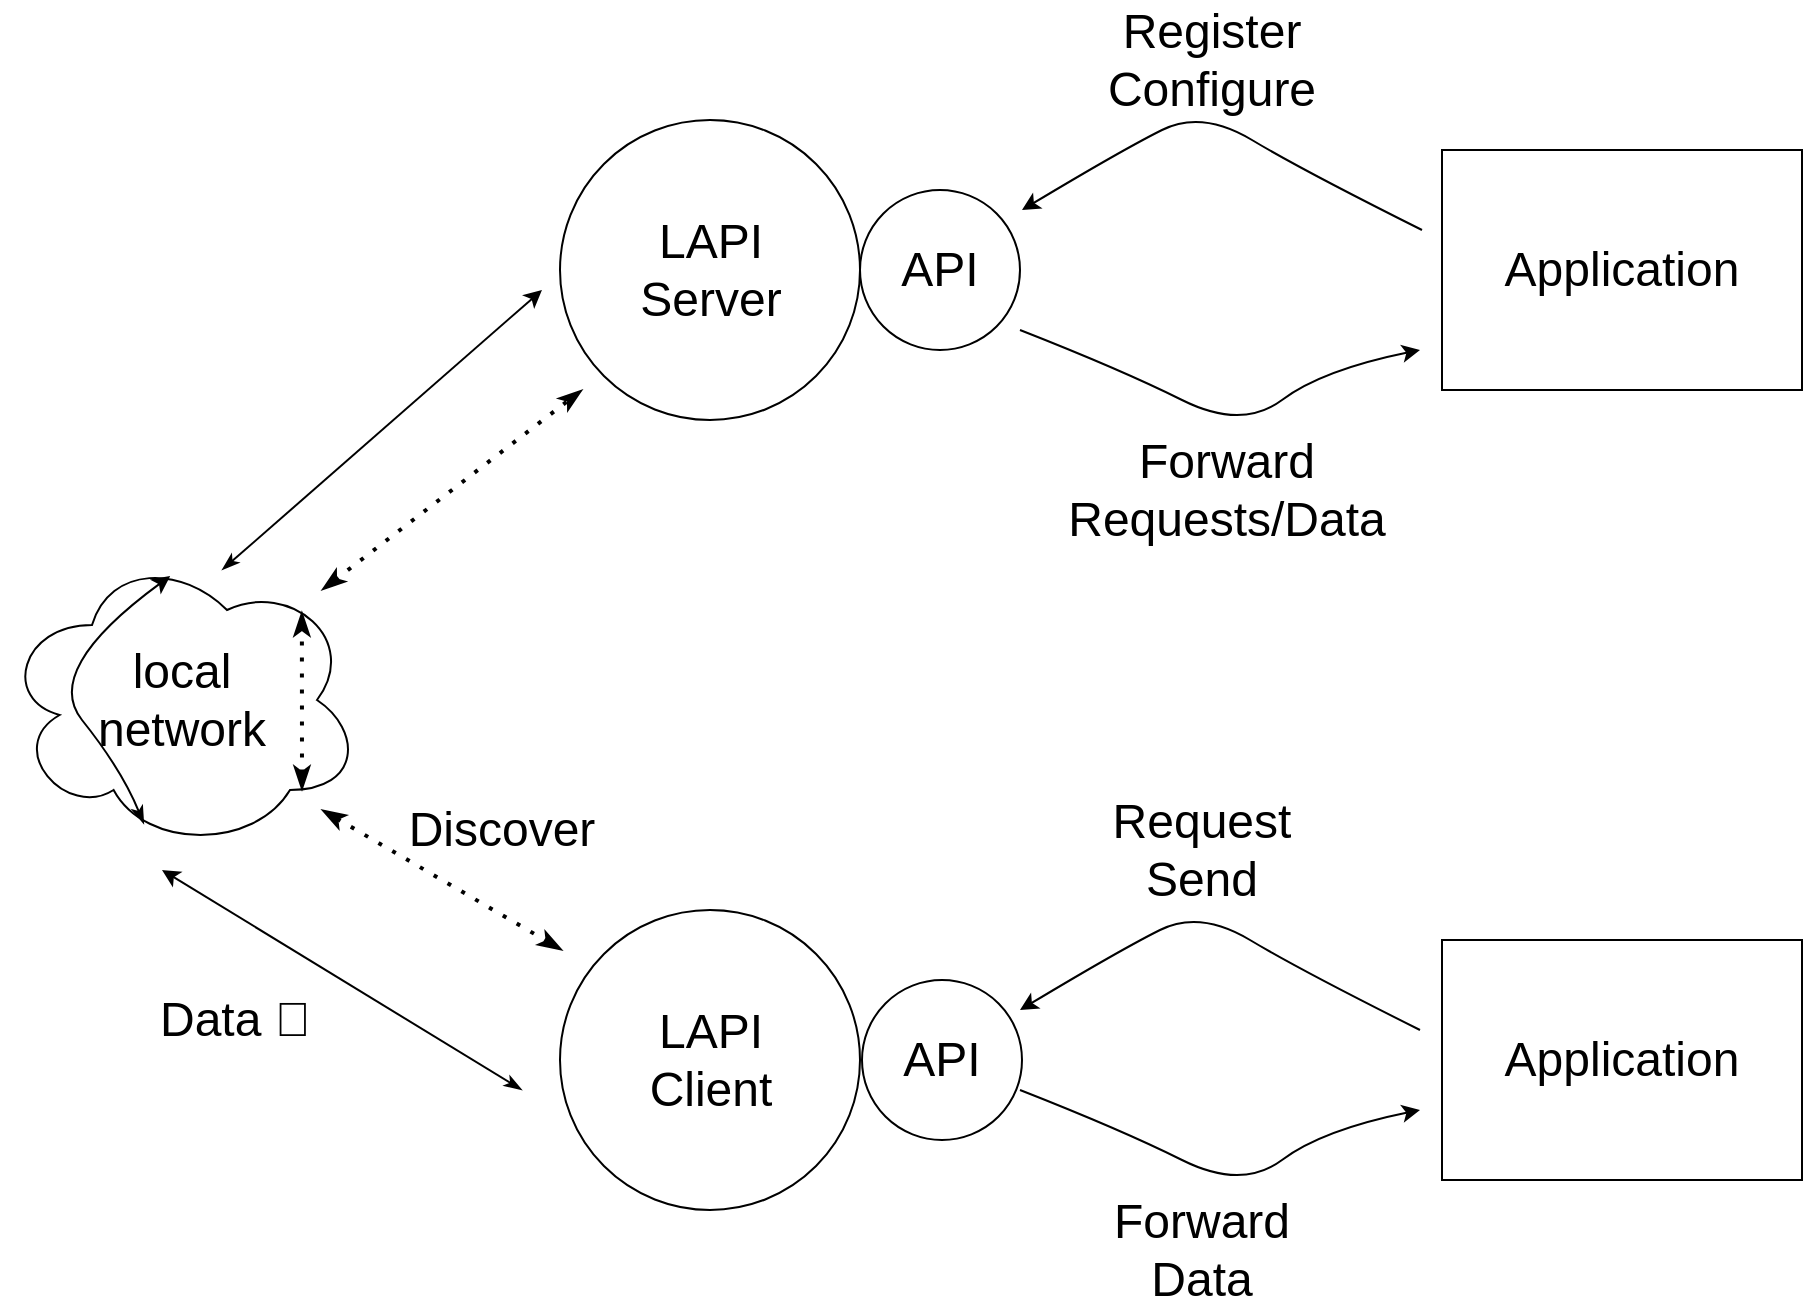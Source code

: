 <mxfile version="14.9.2" type="device"><diagram id="fZ5wGydS-6JGdtBuI0rJ" name="Page-1"><mxGraphModel dx="1422" dy="723" grid="1" gridSize="10" guides="1" tooltips="1" connect="1" arrows="1" fold="1" page="1" pageScale="1" pageWidth="1169" pageHeight="827" math="0" shadow="0"><root><mxCell id="0"/><mxCell id="1" parent="0"/><mxCell id="1wNuwfPI0nw2S83nc-kG-10" value="" style="group" vertex="1" connectable="0" parent="1"><mxGeometry x="60" y="280" width="180" height="150" as="geometry"/></mxCell><mxCell id="1wNuwfPI0nw2S83nc-kG-3" value="" style="ellipse;shape=cloud;whiteSpace=wrap;html=1;fontSize=24;" vertex="1" parent="1wNuwfPI0nw2S83nc-kG-10"><mxGeometry width="180" height="150" as="geometry"/></mxCell><mxCell id="1wNuwfPI0nw2S83nc-kG-4" value="local network" style="text;html=1;strokeColor=none;fillColor=none;align=center;verticalAlign=middle;whiteSpace=wrap;rounded=0;fontSize=24;" vertex="1" parent="1wNuwfPI0nw2S83nc-kG-10"><mxGeometry x="45" y="47.5" width="90" height="55" as="geometry"/></mxCell><mxCell id="1wNuwfPI0nw2S83nc-kG-29" value="" style="curved=1;endArrow=classic;html=1;fontSize=24;exitX=0.394;exitY=0.913;exitDx=0;exitDy=0;exitPerimeter=0;entryX=0.467;entryY=0.087;entryDx=0;entryDy=0;entryPerimeter=0;startArrow=classicThin;startFill=1;" edge="1" parent="1wNuwfPI0nw2S83nc-kG-10" source="1wNuwfPI0nw2S83nc-kG-3" target="1wNuwfPI0nw2S83nc-kG-3"><mxGeometry width="50" height="50" relative="1" as="geometry"><mxPoint x="530" y="40" as="sourcePoint"/><mxPoint x="480" y="90" as="targetPoint"/><Array as="points"><mxPoint x="60" y="110"/><mxPoint x="20" y="60"/></Array></mxGeometry></mxCell><mxCell id="1wNuwfPI0nw2S83nc-kG-13" value="" style="group" vertex="1" connectable="0" parent="1"><mxGeometry x="780" y="80" width="180" height="120" as="geometry"/></mxCell><mxCell id="1wNuwfPI0nw2S83nc-kG-9" value="" style="rounded=0;whiteSpace=wrap;html=1;fontSize=24;" vertex="1" parent="1wNuwfPI0nw2S83nc-kG-13"><mxGeometry width="180" height="120" as="geometry"/></mxCell><mxCell id="1wNuwfPI0nw2S83nc-kG-12" value="Application" style="text;html=1;strokeColor=none;fillColor=none;align=center;verticalAlign=middle;whiteSpace=wrap;rounded=0;fontSize=24;" vertex="1" parent="1wNuwfPI0nw2S83nc-kG-13"><mxGeometry x="25" y="50" width="130" height="20" as="geometry"/></mxCell><mxCell id="1wNuwfPI0nw2S83nc-kG-16" value="" style="group" vertex="1" connectable="0" parent="1"><mxGeometry x="780" y="475" width="180" height="120" as="geometry"/></mxCell><mxCell id="1wNuwfPI0nw2S83nc-kG-14" value="" style="rounded=0;whiteSpace=wrap;html=1;fontSize=24;" vertex="1" parent="1wNuwfPI0nw2S83nc-kG-16"><mxGeometry width="180" height="120" as="geometry"/></mxCell><mxCell id="1wNuwfPI0nw2S83nc-kG-15" value="Application" style="text;html=1;strokeColor=none;fillColor=none;align=center;verticalAlign=middle;whiteSpace=wrap;rounded=0;fontSize=24;" vertex="1" parent="1wNuwfPI0nw2S83nc-kG-16"><mxGeometry x="25" y="50" width="130" height="20" as="geometry"/></mxCell><mxCell id="1wNuwfPI0nw2S83nc-kG-20" value="" style="group" vertex="1" connectable="0" parent="1"><mxGeometry x="339" y="65" width="230" height="150" as="geometry"/></mxCell><mxCell id="1wNuwfPI0nw2S83nc-kG-5" value="" style="group" vertex="1" connectable="0" parent="1wNuwfPI0nw2S83nc-kG-20"><mxGeometry width="150" height="150" as="geometry"/></mxCell><mxCell id="1wNuwfPI0nw2S83nc-kG-1" value="" style="ellipse;whiteSpace=wrap;html=1;aspect=fixed;" vertex="1" parent="1wNuwfPI0nw2S83nc-kG-5"><mxGeometry width="150" height="150" as="geometry"/></mxCell><mxCell id="1wNuwfPI0nw2S83nc-kG-2" value="LAPI Server" style="text;html=1;strokeColor=none;fillColor=none;align=center;verticalAlign=middle;whiteSpace=wrap;rounded=0;fontSize=24;" vertex="1" parent="1wNuwfPI0nw2S83nc-kG-5"><mxGeometry x="37.5" y="48.75" width="75" height="52.5" as="geometry"/></mxCell><mxCell id="1wNuwfPI0nw2S83nc-kG-17" value="" style="ellipse;whiteSpace=wrap;html=1;aspect=fixed;fontSize=24;" vertex="1" parent="1wNuwfPI0nw2S83nc-kG-20"><mxGeometry x="150" y="35" width="80" height="80" as="geometry"/></mxCell><mxCell id="1wNuwfPI0nw2S83nc-kG-19" value="API" style="text;html=1;strokeColor=none;fillColor=none;align=center;verticalAlign=middle;whiteSpace=wrap;rounded=0;fontSize=24;" vertex="1" parent="1wNuwfPI0nw2S83nc-kG-20"><mxGeometry x="170" y="65" width="40" height="20" as="geometry"/></mxCell><mxCell id="1wNuwfPI0nw2S83nc-kG-22" value="" style="group" vertex="1" connectable="0" parent="1"><mxGeometry x="339" y="460" width="231" height="150" as="geometry"/></mxCell><mxCell id="1wNuwfPI0nw2S83nc-kG-6" value="" style="group" vertex="1" connectable="0" parent="1wNuwfPI0nw2S83nc-kG-22"><mxGeometry width="150" height="150" as="geometry"/></mxCell><mxCell id="1wNuwfPI0nw2S83nc-kG-11" value="" style="group" vertex="1" connectable="0" parent="1wNuwfPI0nw2S83nc-kG-6"><mxGeometry width="150" height="150" as="geometry"/></mxCell><mxCell id="1wNuwfPI0nw2S83nc-kG-7" value="" style="ellipse;whiteSpace=wrap;html=1;aspect=fixed;" vertex="1" parent="1wNuwfPI0nw2S83nc-kG-11"><mxGeometry width="150" height="150" as="geometry"/></mxCell><mxCell id="1wNuwfPI0nw2S83nc-kG-8" value="LAPI Client" style="text;html=1;strokeColor=none;fillColor=none;align=center;verticalAlign=middle;whiteSpace=wrap;rounded=0;fontSize=24;" vertex="1" parent="1wNuwfPI0nw2S83nc-kG-11"><mxGeometry x="37.5" y="48.75" width="75" height="52.5" as="geometry"/></mxCell><mxCell id="1wNuwfPI0nw2S83nc-kG-18" value="" style="ellipse;whiteSpace=wrap;html=1;aspect=fixed;fontSize=24;" vertex="1" parent="1wNuwfPI0nw2S83nc-kG-22"><mxGeometry x="151" y="35" width="80" height="80" as="geometry"/></mxCell><mxCell id="1wNuwfPI0nw2S83nc-kG-21" value="API" style="text;html=1;strokeColor=none;fillColor=none;align=center;verticalAlign=middle;whiteSpace=wrap;rounded=0;fontSize=24;" vertex="1" parent="1wNuwfPI0nw2S83nc-kG-22"><mxGeometry x="171" y="65" width="40" height="20" as="geometry"/></mxCell><mxCell id="1wNuwfPI0nw2S83nc-kG-24" value="" style="curved=1;endArrow=classic;html=1;fontSize=24;" edge="1" parent="1"><mxGeometry width="50" height="50" relative="1" as="geometry"><mxPoint x="770" y="120" as="sourcePoint"/><mxPoint x="570" y="110" as="targetPoint"/><Array as="points"><mxPoint x="710" y="90"/><mxPoint x="660" y="60"/><mxPoint x="620" y="80"/></Array></mxGeometry></mxCell><mxCell id="1wNuwfPI0nw2S83nc-kG-25" value="" style="curved=1;endArrow=classic;html=1;fontSize=24;" edge="1" parent="1"><mxGeometry width="50" height="50" relative="1" as="geometry"><mxPoint x="769" y="520" as="sourcePoint"/><mxPoint x="569" y="510" as="targetPoint"/><Array as="points"><mxPoint x="709" y="490"/><mxPoint x="659" y="460"/><mxPoint x="619" y="480"/></Array></mxGeometry></mxCell><mxCell id="1wNuwfPI0nw2S83nc-kG-26" value="" style="curved=1;endArrow=classic;html=1;fontSize=24;" edge="1" parent="1"><mxGeometry width="50" height="50" relative="1" as="geometry"><mxPoint x="569" y="170" as="sourcePoint"/><mxPoint x="769" y="180" as="targetPoint"/><Array as="points"><mxPoint x="620" y="190"/><mxPoint x="680" y="220"/><mxPoint x="720" y="190"/></Array></mxGeometry></mxCell><mxCell id="1wNuwfPI0nw2S83nc-kG-27" value="" style="curved=1;endArrow=classic;html=1;fontSize=24;" edge="1" parent="1"><mxGeometry width="50" height="50" relative="1" as="geometry"><mxPoint x="569" y="550" as="sourcePoint"/><mxPoint x="769" y="560" as="targetPoint"/><Array as="points"><mxPoint x="620" y="570"/><mxPoint x="680" y="600"/><mxPoint x="720" y="570"/></Array></mxGeometry></mxCell><mxCell id="1wNuwfPI0nw2S83nc-kG-28" value="" style="endArrow=classic;html=1;fontSize=24;startArrow=classicThin;startFill=1;" edge="1" parent="1"><mxGeometry width="50" height="50" relative="1" as="geometry"><mxPoint x="170" y="290" as="sourcePoint"/><mxPoint x="330" y="150" as="targetPoint"/></mxGeometry></mxCell><mxCell id="1wNuwfPI0nw2S83nc-kG-30" value="" style="endArrow=classic;html=1;fontSize=24;startArrow=classicThin;startFill=1;" edge="1" parent="1"><mxGeometry width="50" height="50" relative="1" as="geometry"><mxPoint x="320" y="550" as="sourcePoint"/><mxPoint x="140" y="440" as="targetPoint"/></mxGeometry></mxCell><mxCell id="1wNuwfPI0nw2S83nc-kG-31" value="" style="endArrow=classicThin;dashed=1;html=1;dashPattern=1 3;strokeWidth=2;fontSize=24;startArrow=classicThin;startFill=1;endFill=1;" edge="1" parent="1"><mxGeometry width="50" height="50" relative="1" as="geometry"><mxPoint x="340" y="480" as="sourcePoint"/><mxPoint x="220" y="410" as="targetPoint"/></mxGeometry></mxCell><mxCell id="1wNuwfPI0nw2S83nc-kG-32" value="" style="endArrow=classicThin;dashed=1;html=1;dashPattern=1 3;strokeWidth=2;fontSize=24;entryX=0.833;entryY=0.207;entryDx=0;entryDy=0;entryPerimeter=0;startArrow=classicThin;startFill=1;endFill=1;" edge="1" parent="1" target="1wNuwfPI0nw2S83nc-kG-3"><mxGeometry width="50" height="50" relative="1" as="geometry"><mxPoint x="210" y="400" as="sourcePoint"/><mxPoint x="590" y="320" as="targetPoint"/></mxGeometry></mxCell><mxCell id="1wNuwfPI0nw2S83nc-kG-33" value="" style="endArrow=classicThin;dashed=1;html=1;dashPattern=1 3;strokeWidth=2;fontSize=24;startArrow=classicThin;startFill=1;endFill=1;" edge="1" parent="1"><mxGeometry width="50" height="50" relative="1" as="geometry"><mxPoint x="220" y="300" as="sourcePoint"/><mxPoint x="350" y="200" as="targetPoint"/></mxGeometry></mxCell><mxCell id="1wNuwfPI0nw2S83nc-kG-34" value="Discover" style="text;html=1;strokeColor=none;fillColor=none;align=center;verticalAlign=middle;whiteSpace=wrap;rounded=0;fontSize=24;" vertex="1" parent="1"><mxGeometry x="260" y="410" width="100" height="20" as="geometry"/></mxCell><mxCell id="1wNuwfPI0nw2S83nc-kG-35" value="Data&amp;nbsp;🔐&amp;nbsp;" style="text;html=1;strokeColor=none;fillColor=none;align=center;verticalAlign=middle;whiteSpace=wrap;rounded=0;fontSize=24;" vertex="1" parent="1"><mxGeometry x="130" y="500" width="100" height="30" as="geometry"/></mxCell><mxCell id="1wNuwfPI0nw2S83nc-kG-36" value="Register Configure" style="text;html=1;strokeColor=none;fillColor=none;align=center;verticalAlign=middle;whiteSpace=wrap;rounded=0;fontSize=24;" vertex="1" parent="1"><mxGeometry x="600" y="5" width="130" height="60" as="geometry"/></mxCell><mxCell id="1wNuwfPI0nw2S83nc-kG-37" value="Request&lt;br&gt;Send" style="text;html=1;strokeColor=none;fillColor=none;align=center;verticalAlign=middle;whiteSpace=wrap;rounded=0;fontSize=24;" vertex="1" parent="1"><mxGeometry x="610" y="400" width="100" height="60" as="geometry"/></mxCell><mxCell id="1wNuwfPI0nw2S83nc-kG-38" value="Forward&lt;br&gt;Requests/Data" style="text;html=1;strokeColor=none;fillColor=none;align=center;verticalAlign=middle;whiteSpace=wrap;rounded=0;fontSize=24;" vertex="1" parent="1"><mxGeometry x="585" y="220" width="175" height="60" as="geometry"/></mxCell><mxCell id="1wNuwfPI0nw2S83nc-kG-39" value="Forward&lt;br&gt;Data" style="text;html=1;strokeColor=none;fillColor=none;align=center;verticalAlign=middle;whiteSpace=wrap;rounded=0;fontSize=24;" vertex="1" parent="1"><mxGeometry x="610" y="600" width="100" height="60" as="geometry"/></mxCell></root></mxGraphModel></diagram></mxfile>